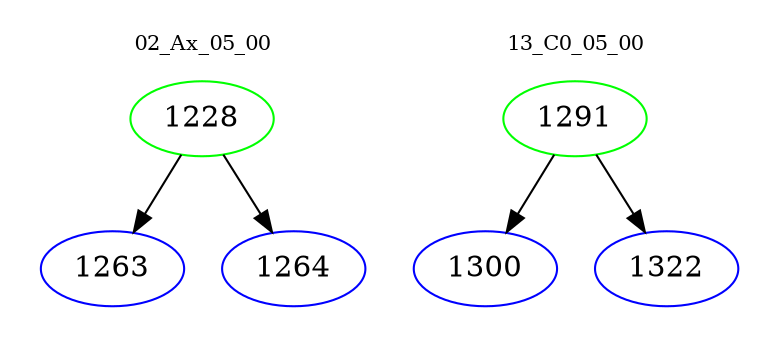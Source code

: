 digraph{
subgraph cluster_0 {
color = white
label = "02_Ax_05_00";
fontsize=10;
T0_1228 [label="1228", color="green"]
T0_1228 -> T0_1263 [color="black"]
T0_1263 [label="1263", color="blue"]
T0_1228 -> T0_1264 [color="black"]
T0_1264 [label="1264", color="blue"]
}
subgraph cluster_1 {
color = white
label = "13_C0_05_00";
fontsize=10;
T1_1291 [label="1291", color="green"]
T1_1291 -> T1_1300 [color="black"]
T1_1300 [label="1300", color="blue"]
T1_1291 -> T1_1322 [color="black"]
T1_1322 [label="1322", color="blue"]
}
}
